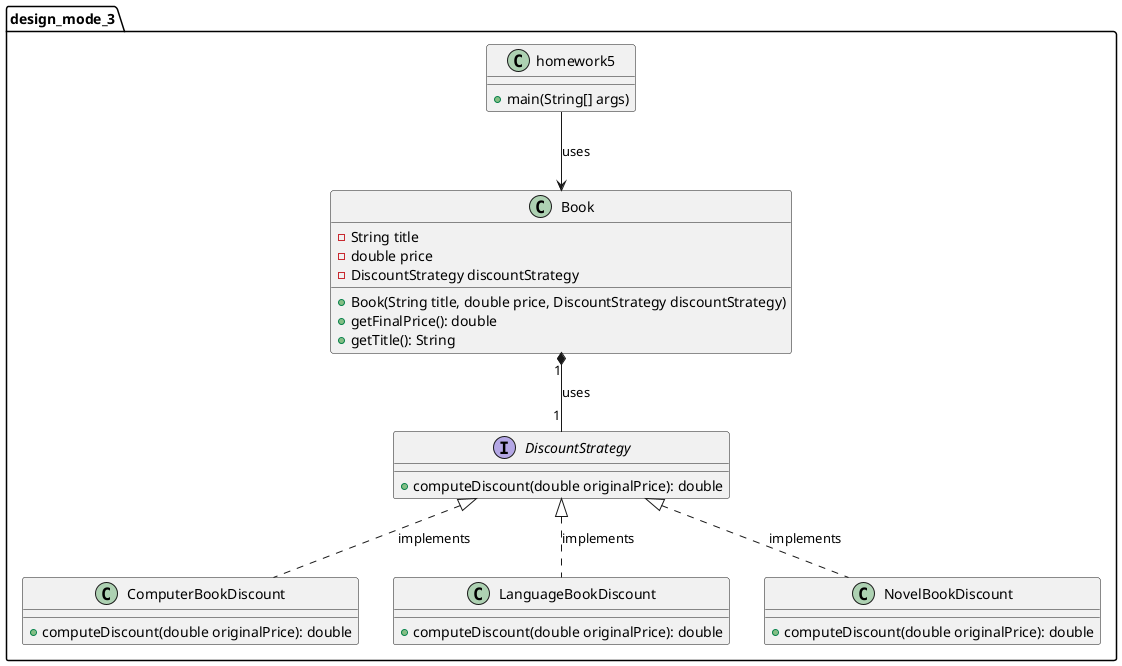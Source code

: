 @startuml
package design_mode_3 {
    ' 定义折扣策略接口
    interface DiscountStrategy {
        + computeDiscount(double originalPrice): double
    }

    ' 定义计算机类图书折扣策略类
    class ComputerBookDiscount {
        + computeDiscount(double originalPrice): double
    }

    ' 定义语言类图书折扣策略类
    class LanguageBookDiscount {
        + computeDiscount(double originalPrice): double
    }

    ' 定义小说类图书折扣策略类
    class NovelBookDiscount {
        + computeDiscount(double originalPrice): double
    }

    ' 定义图书类
    class Book {
        - String title
        - double price
        - DiscountStrategy discountStrategy
        + Book(String title, double price, DiscountStrategy discountStrategy)
        + getFinalPrice(): double
        + getTitle(): String
    }

    ' 定义主类
    class homework5 {
        + main(String[] args)
    }

    ' 类之间的关系
    DiscountStrategy <|.. ComputerBookDiscount : implements
    DiscountStrategy <|.. LanguageBookDiscount : implements
    DiscountStrategy <|.. NovelBookDiscount : implements
    Book "1" *-- "1" DiscountStrategy : uses
    homework5 --> Book : uses
}
@enduml